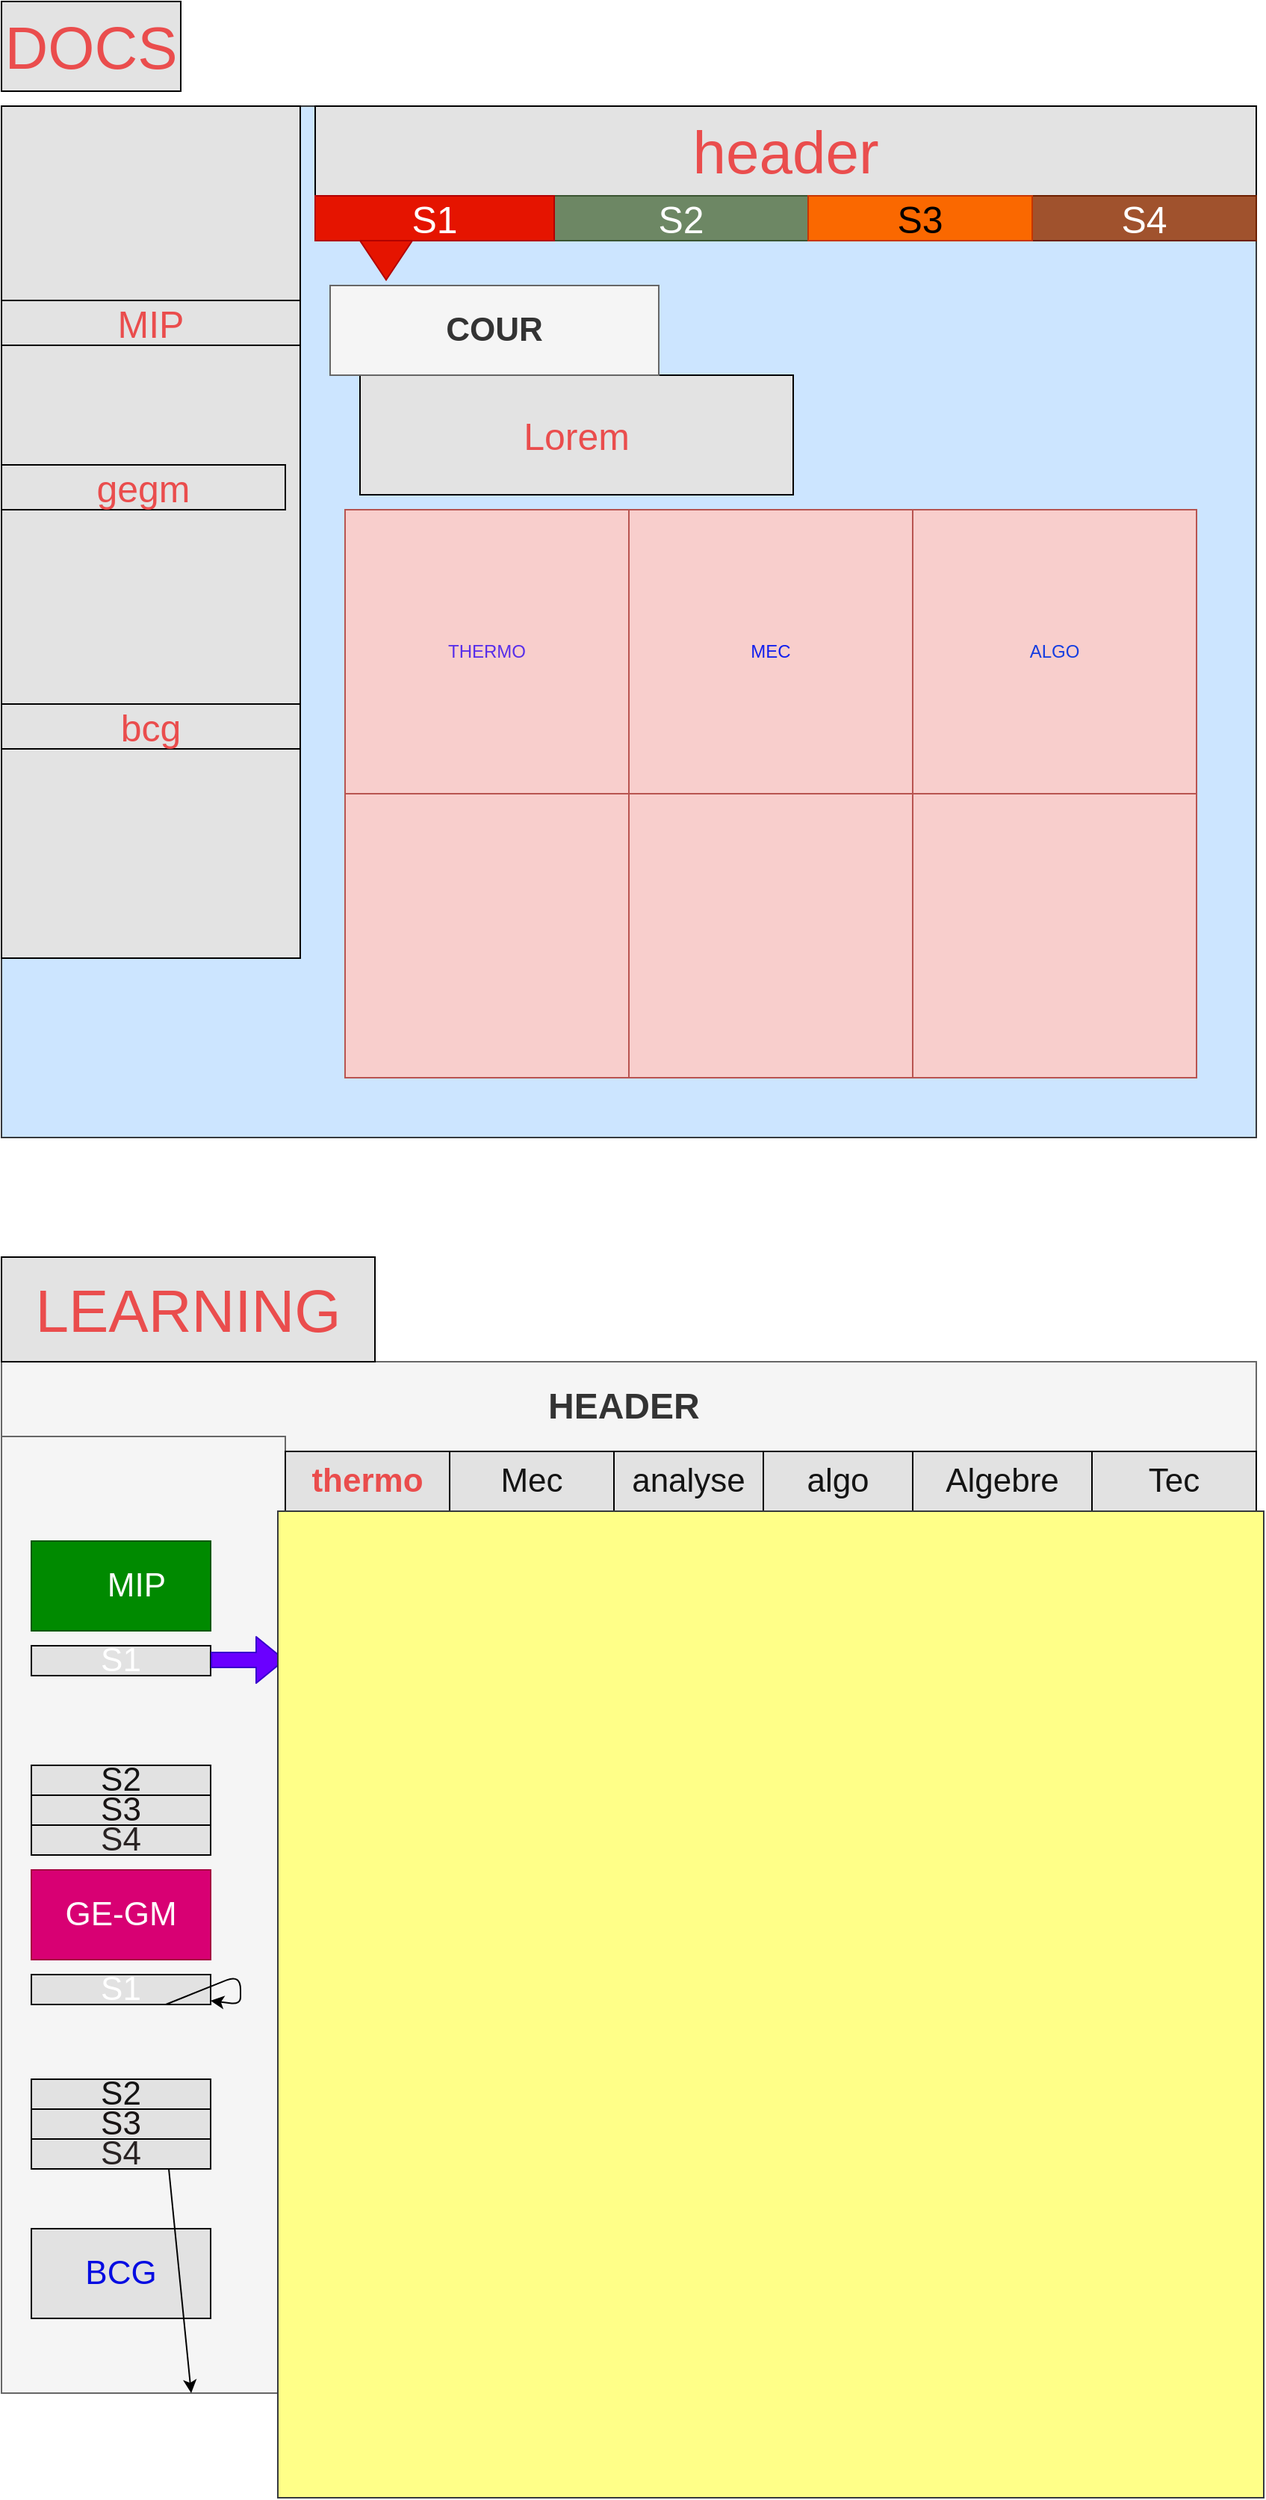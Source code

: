 <mxfile>
    <diagram id="1rMejdAB0dL0_DLzkRgZ" name="Page-1">
        <mxGraphModel dx="1447" dy="2218" grid="1" gridSize="10" guides="1" tooltips="1" connect="1" arrows="1" fold="1" page="1" pageScale="1" pageWidth="850" pageHeight="1100" math="0" shadow="0">
            <root>
                <mxCell id="0"/>
                <mxCell id="1" parent="0"/>
                <mxCell id="31" value="" style="rounded=0;whiteSpace=wrap;html=1;fontFamily=Helvetica;fontSize=40;fillColor=#cce5ff;strokeColor=#36393d;" parent="1" vertex="1">
                    <mxGeometry y="-840" width="840" height="690" as="geometry"/>
                </mxCell>
                <mxCell id="2" value="&lt;h1&gt;HEADER&amp;nbsp;&lt;/h1&gt;" style="rounded=0;whiteSpace=wrap;html=1;fillColor=#f5f5f5;fontColor=#333333;strokeColor=#666666;" parent="1" vertex="1">
                    <mxGeometry width="840" height="60" as="geometry"/>
                </mxCell>
                <mxCell id="3" value="" style="rounded=0;whiteSpace=wrap;html=1;direction=south;fillColor=#f5f5f5;fontColor=#333333;strokeColor=#666666;" parent="1" vertex="1">
                    <mxGeometry y="50" width="190" height="640" as="geometry"/>
                </mxCell>
                <mxCell id="4" value="&lt;span style=&quot;white-space: pre; font-size: 22px;&quot;&gt;&#9;&lt;/span&gt;MIP" style="rounded=0;whiteSpace=wrap;html=1;fillColor=#008a00;strokeColor=#005700;fontFamily=Helvetica;fontSize=22;align=left;fontStyle=0;fontColor=#ffffff;" parent="1" vertex="1">
                    <mxGeometry x="20" y="120" width="120" height="60" as="geometry"/>
                </mxCell>
                <mxCell id="5" value="GE-GM" style="rounded=0;whiteSpace=wrap;html=1;fontFamily=Helvetica;fontSize=22;fontColor=#ffffff;fillColor=#d80073;strokeColor=#A50040;" parent="1" vertex="1">
                    <mxGeometry x="20" y="340" width="120" height="60" as="geometry"/>
                </mxCell>
                <mxCell id="6" value="BCG" style="rounded=0;whiteSpace=wrap;html=1;fontFamily=Helvetica;fontSize=22;fontColor=#050CE2;fillColor=#E2E2E2;" parent="1" vertex="1">
                    <mxGeometry x="20" y="580" width="120" height="60" as="geometry"/>
                </mxCell>
                <mxCell id="7" value="S1" style="rounded=0;whiteSpace=wrap;html=1;fontFamily=Helvetica;fontSize=22;fontColor=#FFFFFF;fillColor=#E2E2E2;" parent="1" vertex="1">
                    <mxGeometry x="20" y="190" width="120" height="20" as="geometry"/>
                </mxCell>
                <mxCell id="8" value="S2" style="rounded=0;whiteSpace=wrap;html=1;fontFamily=Helvetica;fontSize=22;fontColor=#141414;fillColor=#E2E2E2;" parent="1" vertex="1">
                    <mxGeometry x="20" y="270" width="120" height="20" as="geometry"/>
                </mxCell>
                <mxCell id="9" value="S3" style="rounded=0;whiteSpace=wrap;html=1;fontFamily=Helvetica;fontSize=22;fontColor=#191414;fillColor=#E2E2E2;" parent="1" vertex="1">
                    <mxGeometry x="20" y="290" width="120" height="20" as="geometry"/>
                </mxCell>
                <mxCell id="10" value="S4" style="rounded=0;whiteSpace=wrap;html=1;fontFamily=Helvetica;fontSize=22;fontColor=#292323;fillColor=#E2E2E2;" parent="1" vertex="1">
                    <mxGeometry x="20" y="310" width="120" height="20" as="geometry"/>
                </mxCell>
                <mxCell id="11" value="" style="shape=flexArrow;endArrow=classic;html=1;fontFamily=Helvetica;fontSize=22;fontColor=#141414;fillColor=#6a00ff;strokeColor=#3700CC;" parent="1" edge="1">
                    <mxGeometry width="50" height="50" relative="1" as="geometry">
                        <mxPoint x="140" y="199.5" as="sourcePoint"/>
                        <mxPoint x="190" y="199.5" as="targetPoint"/>
                    </mxGeometry>
                </mxCell>
                <mxCell id="12" value="thermo" style="rounded=0;whiteSpace=wrap;html=1;fontFamily=Helvetica;fontSize=22;fontColor=#ea4d4d;fillColor=#E2E2E2;fontStyle=1" parent="1" vertex="1">
                    <mxGeometry x="190" y="60" width="110" height="40" as="geometry"/>
                </mxCell>
                <mxCell id="14" value="" style="edgeStyle=none;html=1;fontFamily=Helvetica;fontSize=22;fontColor=#141414;" parent="1" source="13" target="2" edge="1">
                    <mxGeometry relative="1" as="geometry"/>
                </mxCell>
                <mxCell id="13" value="Mec" style="rounded=0;whiteSpace=wrap;html=1;fontFamily=Helvetica;fontSize=22;fontColor=#141414;fillColor=#E2E2E2;" parent="1" vertex="1">
                    <mxGeometry x="300" y="60" width="110" height="40" as="geometry"/>
                </mxCell>
                <mxCell id="15" value="analyse" style="rounded=0;whiteSpace=wrap;html=1;fontFamily=Helvetica;fontSize=22;fontColor=#141414;fillColor=#E2E2E2;" parent="1" vertex="1">
                    <mxGeometry x="410" y="60" width="100" height="40" as="geometry"/>
                </mxCell>
                <mxCell id="16" value="algo" style="rounded=0;whiteSpace=wrap;html=1;fontFamily=Helvetica;fontSize=22;fontColor=#141414;fillColor=#E2E2E2;" parent="1" vertex="1">
                    <mxGeometry x="510" y="60" width="100" height="40" as="geometry"/>
                </mxCell>
                <mxCell id="17" value="Algebre" style="rounded=0;whiteSpace=wrap;html=1;fontFamily=Helvetica;fontSize=22;fontColor=#141414;fillColor=#E2E2E2;" parent="1" vertex="1">
                    <mxGeometry x="610" y="60" width="120" height="40" as="geometry"/>
                </mxCell>
                <mxCell id="18" value="Tec" style="rounded=0;whiteSpace=wrap;html=1;fontFamily=Helvetica;fontSize=22;fontColor=#141414;fillColor=#E2E2E2;" parent="1" vertex="1">
                    <mxGeometry x="730" y="60" width="110" height="40" as="geometry"/>
                </mxCell>
                <mxCell id="24" style="edgeStyle=none;html=1;exitX=0.75;exitY=0;exitDx=0;exitDy=0;fontFamily=Helvetica;fontSize=22;fontColor=#ea4d4d;" parent="1" source="19" target="3" edge="1">
                    <mxGeometry relative="1" as="geometry"/>
                </mxCell>
                <mxCell id="19" value="S4" style="rounded=0;whiteSpace=wrap;html=1;fontFamily=Helvetica;fontSize=22;fontColor=#292323;fillColor=#E2E2E2;" parent="1" vertex="1">
                    <mxGeometry x="20" y="520" width="120" height="20" as="geometry"/>
                </mxCell>
                <mxCell id="20" value="S2" style="rounded=0;whiteSpace=wrap;html=1;fontFamily=Helvetica;fontSize=22;fontColor=#141414;fillColor=#E2E2E2;" parent="1" vertex="1">
                    <mxGeometry x="20" y="480" width="120" height="20" as="geometry"/>
                </mxCell>
                <mxCell id="21" value="S3" style="rounded=0;whiteSpace=wrap;html=1;fontFamily=Helvetica;fontSize=22;fontColor=#191414;fillColor=#E2E2E2;" parent="1" vertex="1">
                    <mxGeometry x="20" y="500" width="120" height="20" as="geometry"/>
                </mxCell>
                <mxCell id="22" value="S1" style="rounded=0;whiteSpace=wrap;html=1;fontFamily=Helvetica;fontSize=22;fontColor=#FFFFFF;fillColor=#E2E2E2;" parent="1" vertex="1">
                    <mxGeometry x="20" y="410" width="120" height="20" as="geometry"/>
                </mxCell>
                <mxCell id="23" style="edgeStyle=none;html=1;exitX=0.75;exitY=1;exitDx=0;exitDy=0;fontFamily=Helvetica;fontSize=22;fontColor=#ea4d4d;" parent="1" source="22" target="22" edge="1">
                    <mxGeometry relative="1" as="geometry"/>
                </mxCell>
                <mxCell id="25" value="" style="whiteSpace=wrap;html=1;aspect=fixed;fontFamily=Helvetica;fontSize=22;fillColor=#ffff88;strokeColor=#36393d;" parent="1" vertex="1">
                    <mxGeometry x="185" y="100" width="660" height="660" as="geometry"/>
                </mxCell>
                <mxCell id="27" value="LEARNING" style="rounded=0;whiteSpace=wrap;html=1;fontFamily=Helvetica;fontSize=40;fontColor=#ea4d4d;fillColor=#e3e3e3;" parent="1" vertex="1">
                    <mxGeometry y="-70" width="250" height="70" as="geometry"/>
                </mxCell>
                <mxCell id="28" value="DOCS" style="rounded=0;whiteSpace=wrap;html=1;fontFamily=Helvetica;fontSize=40;fontColor=#ea4d4d;fillColor=#e3e3e3;" parent="1" vertex="1">
                    <mxGeometry y="-910" width="120" height="60" as="geometry"/>
                </mxCell>
                <mxCell id="32" value="header" style="rounded=0;whiteSpace=wrap;html=1;fontFamily=Helvetica;fontSize=40;fontColor=#ea4d4d;fillColor=#e3e3e3;" parent="1" vertex="1">
                    <mxGeometry x="210" y="-840" width="630" height="60" as="geometry"/>
                </mxCell>
                <mxCell id="33" value="" style="rounded=0;whiteSpace=wrap;html=1;fontFamily=Helvetica;fontSize=40;fontColor=#ea4d4d;fillColor=#e3e3e3;" parent="1" vertex="1">
                    <mxGeometry y="-840" width="200" height="570" as="geometry"/>
                </mxCell>
                <mxCell id="34" value="MIP" style="rounded=0;whiteSpace=wrap;html=1;fontFamily=Helvetica;fontSize=25;fontColor=#ea4d4d;fillColor=#e3e3e3;" parent="1" vertex="1">
                    <mxGeometry y="-710" width="200" height="30" as="geometry"/>
                </mxCell>
                <mxCell id="35" value="gegm" style="rounded=0;whiteSpace=wrap;html=1;fontFamily=Helvetica;fontSize=25;fontColor=#ea4d4d;fillColor=#e3e3e3;" parent="1" vertex="1">
                    <mxGeometry y="-600" width="190" height="30" as="geometry"/>
                </mxCell>
                <mxCell id="36" value="bcg" style="rounded=0;whiteSpace=wrap;html=1;fontFamily=Helvetica;fontSize=25;fontColor=#ea4d4d;fillColor=#e3e3e3;" parent="1" vertex="1">
                    <mxGeometry y="-440" width="200" height="30" as="geometry"/>
                </mxCell>
                <mxCell id="38" value="S2" style="rounded=0;whiteSpace=wrap;html=1;fontFamily=Helvetica;fontSize=25;fontColor=#ffffff;fillColor=#6d8764;strokeColor=#3A5431;" parent="1" vertex="1">
                    <mxGeometry x="370" y="-780" width="170" height="30" as="geometry"/>
                </mxCell>
                <mxCell id="39" value="S4" style="rounded=0;whiteSpace=wrap;html=1;fontFamily=Helvetica;fontSize=25;fontColor=#ffffff;fillColor=#a0522d;strokeColor=#6D1F00;" parent="1" vertex="1">
                    <mxGeometry x="690" y="-780" width="150" height="30" as="geometry"/>
                </mxCell>
                <mxCell id="40" value="S3" style="rounded=0;whiteSpace=wrap;html=1;fontFamily=Helvetica;fontSize=25;fontColor=#000000;fillColor=#fa6800;strokeColor=#C73500;" parent="1" vertex="1">
                    <mxGeometry x="540" y="-780" width="150" height="30" as="geometry"/>
                </mxCell>
                <mxCell id="37" value="S1" style="rounded=0;whiteSpace=wrap;html=1;fontFamily=Helvetica;fontSize=25;fillColor=#e51400;strokeColor=#B20000;fontColor=#ffffff;" parent="1" vertex="1">
                    <mxGeometry x="210" y="-780" width="160" height="30" as="geometry"/>
                </mxCell>
                <mxCell id="42" value="" style="triangle;whiteSpace=wrap;html=1;fontFamily=Helvetica;fontSize=25;fontColor=#ffffff;fillColor=#e51400;rotation=90;strokeColor=#B20000;" parent="1" vertex="1">
                    <mxGeometry x="244.38" y="-754.37" width="26.25" height="35" as="geometry"/>
                </mxCell>
                <mxCell id="43" value="Lorem" style="rounded=0;whiteSpace=wrap;html=1;fontFamily=Helvetica;fontSize=25;fontColor=#ea4d4d;fillColor=#e3e3e3;" parent="1" vertex="1">
                    <mxGeometry x="240" y="-660" width="290" height="80" as="geometry"/>
                </mxCell>
                <mxCell id="47" value="THERMO" style="whiteSpace=wrap;html=1;aspect=fixed;fillColor=#f8cecc;strokeColor=#b85450;fontColor=#572eea;" parent="1" vertex="1">
                    <mxGeometry x="230" y="-570" width="190" height="190" as="geometry"/>
                </mxCell>
                <mxCell id="48" value="MEC" style="whiteSpace=wrap;html=1;aspect=fixed;fillColor=#f8cecc;strokeColor=#b85450;fontColor=#111fee;" parent="1" vertex="1">
                    <mxGeometry x="420" y="-570" width="190" height="190" as="geometry"/>
                </mxCell>
                <mxCell id="49" value="" style="whiteSpace=wrap;html=1;aspect=fixed;fillColor=#f8cecc;strokeColor=#b85450;" parent="1" vertex="1">
                    <mxGeometry x="420" y="-380" width="190" height="190" as="geometry"/>
                </mxCell>
                <mxCell id="50" value="" style="whiteSpace=wrap;html=1;aspect=fixed;fillColor=#f8cecc;strokeColor=#b85450;" parent="1" vertex="1">
                    <mxGeometry x="230" y="-380" width="190" height="190" as="geometry"/>
                </mxCell>
                <mxCell id="51" value="ALGO" style="whiteSpace=wrap;html=1;aspect=fixed;fillColor=#f8cecc;strokeColor=#b85450;fontColor=#143de1;" parent="1" vertex="1">
                    <mxGeometry x="610" y="-570" width="190" height="190" as="geometry"/>
                </mxCell>
                <mxCell id="52" value="" style="whiteSpace=wrap;html=1;aspect=fixed;fillColor=#f8cecc;strokeColor=#b85450;" parent="1" vertex="1">
                    <mxGeometry x="610" y="-380" width="190" height="190" as="geometry"/>
                </mxCell>
                <mxCell id="53" value="COUR" style="rounded=0;whiteSpace=wrap;html=1;fontColor=#333333;fillColor=#f5f5f5;strokeColor=#666666;fontSize=22;fontStyle=1" parent="1" vertex="1">
                    <mxGeometry x="220" y="-720" width="220" height="60" as="geometry"/>
                </mxCell>
            </root>
        </mxGraphModel>
    </diagram>
</mxfile>
